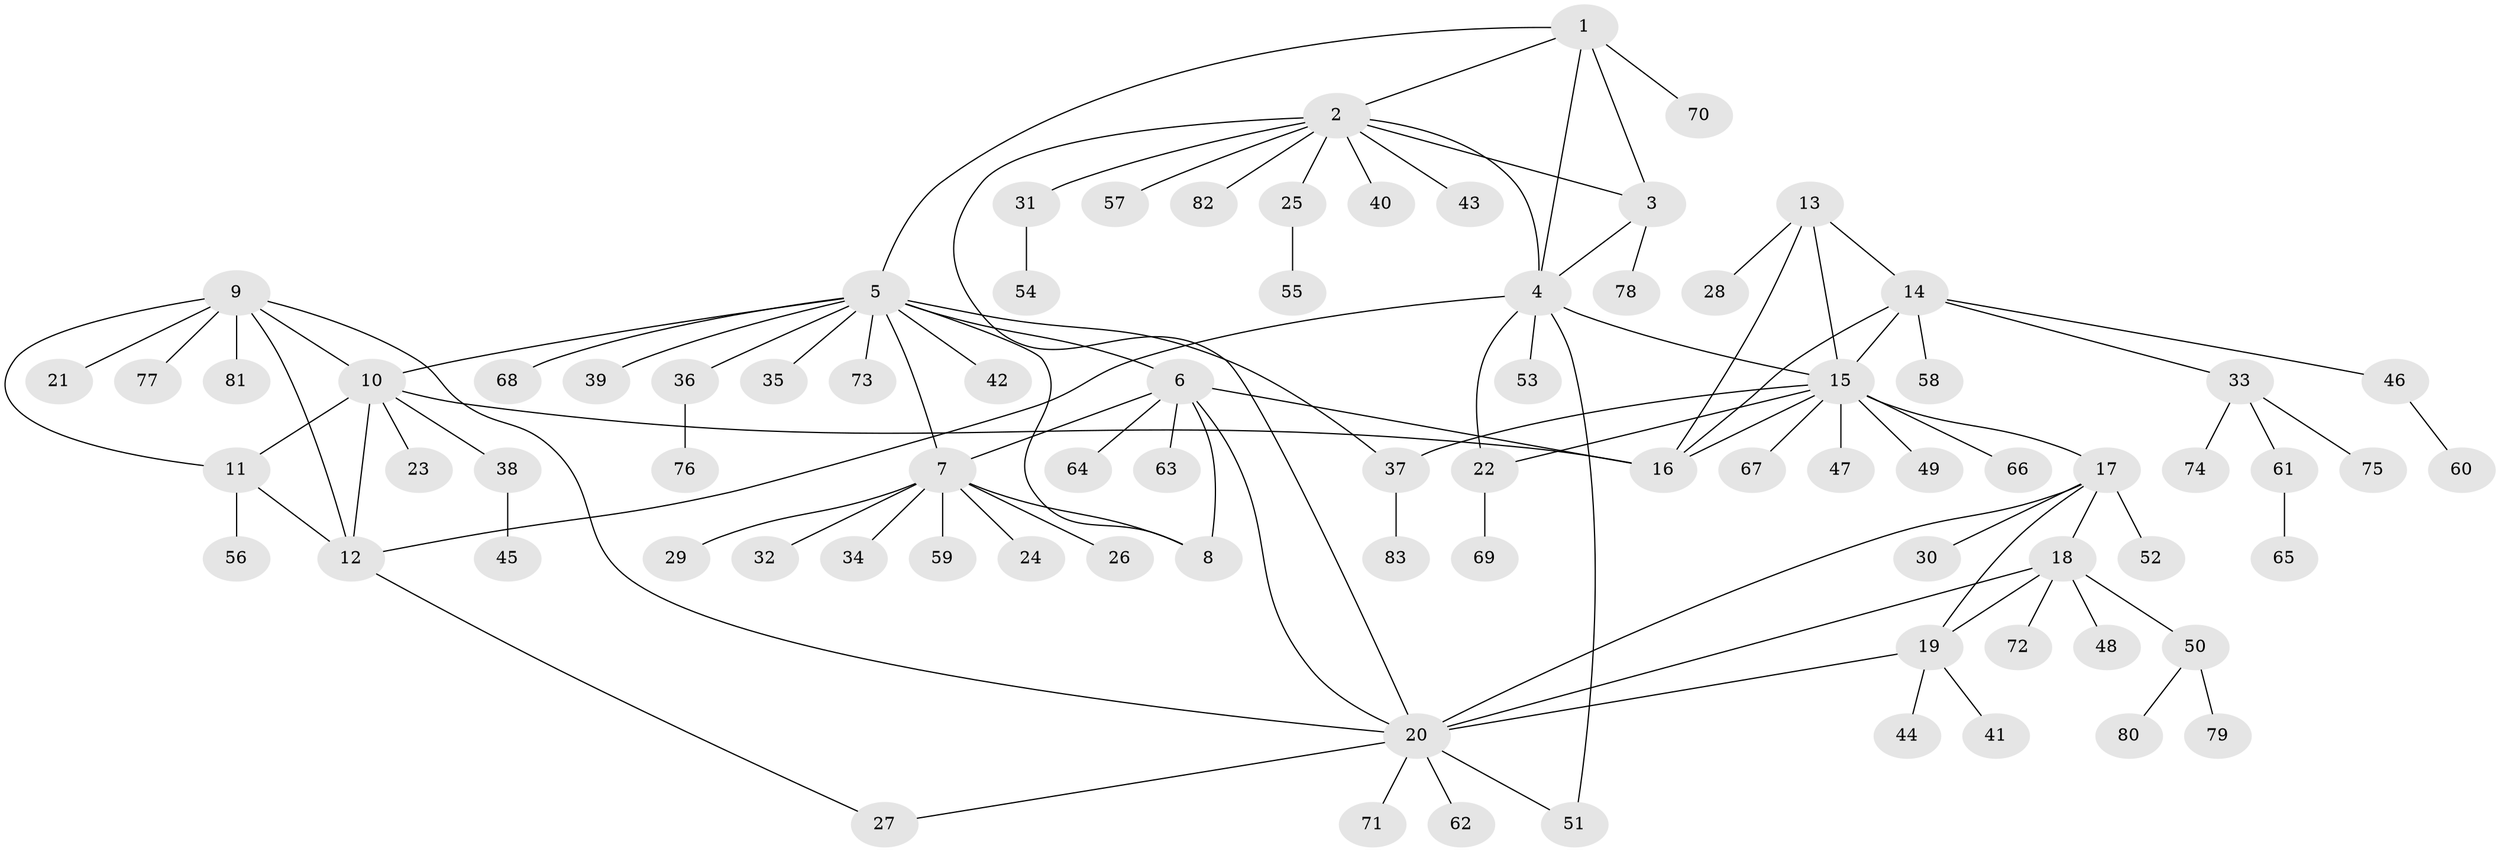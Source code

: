 // coarse degree distribution, {4: 0.08064516129032258, 9: 0.03225806451612903, 3: 0.016129032258064516, 11: 0.016129032258064516, 16: 0.016129032258064516, 5: 0.04838709677419355, 6: 0.016129032258064516, 7: 0.03225806451612903, 10: 0.016129032258064516, 1: 0.6612903225806451, 2: 0.06451612903225806}
// Generated by graph-tools (version 1.1) at 2025/24/03/03/25 07:24:10]
// undirected, 83 vertices, 107 edges
graph export_dot {
graph [start="1"]
  node [color=gray90,style=filled];
  1;
  2;
  3;
  4;
  5;
  6;
  7;
  8;
  9;
  10;
  11;
  12;
  13;
  14;
  15;
  16;
  17;
  18;
  19;
  20;
  21;
  22;
  23;
  24;
  25;
  26;
  27;
  28;
  29;
  30;
  31;
  32;
  33;
  34;
  35;
  36;
  37;
  38;
  39;
  40;
  41;
  42;
  43;
  44;
  45;
  46;
  47;
  48;
  49;
  50;
  51;
  52;
  53;
  54;
  55;
  56;
  57;
  58;
  59;
  60;
  61;
  62;
  63;
  64;
  65;
  66;
  67;
  68;
  69;
  70;
  71;
  72;
  73;
  74;
  75;
  76;
  77;
  78;
  79;
  80;
  81;
  82;
  83;
  1 -- 2;
  1 -- 3;
  1 -- 4;
  1 -- 5;
  1 -- 70;
  2 -- 3;
  2 -- 4;
  2 -- 20;
  2 -- 25;
  2 -- 31;
  2 -- 40;
  2 -- 43;
  2 -- 57;
  2 -- 82;
  3 -- 4;
  3 -- 78;
  4 -- 12;
  4 -- 15;
  4 -- 22;
  4 -- 51;
  4 -- 53;
  5 -- 6;
  5 -- 7;
  5 -- 8;
  5 -- 10;
  5 -- 35;
  5 -- 36;
  5 -- 37;
  5 -- 39;
  5 -- 42;
  5 -- 68;
  5 -- 73;
  6 -- 7;
  6 -- 8;
  6 -- 16;
  6 -- 20;
  6 -- 63;
  6 -- 64;
  7 -- 8;
  7 -- 24;
  7 -- 26;
  7 -- 29;
  7 -- 32;
  7 -- 34;
  7 -- 59;
  9 -- 10;
  9 -- 11;
  9 -- 12;
  9 -- 20;
  9 -- 21;
  9 -- 77;
  9 -- 81;
  10 -- 11;
  10 -- 12;
  10 -- 16;
  10 -- 23;
  10 -- 38;
  11 -- 12;
  11 -- 56;
  12 -- 27;
  13 -- 14;
  13 -- 15;
  13 -- 16;
  13 -- 28;
  14 -- 15;
  14 -- 16;
  14 -- 33;
  14 -- 46;
  14 -- 58;
  15 -- 16;
  15 -- 17;
  15 -- 22;
  15 -- 37;
  15 -- 47;
  15 -- 49;
  15 -- 66;
  15 -- 67;
  17 -- 18;
  17 -- 19;
  17 -- 20;
  17 -- 30;
  17 -- 52;
  18 -- 19;
  18 -- 20;
  18 -- 48;
  18 -- 50;
  18 -- 72;
  19 -- 20;
  19 -- 41;
  19 -- 44;
  20 -- 27;
  20 -- 51;
  20 -- 62;
  20 -- 71;
  22 -- 69;
  25 -- 55;
  31 -- 54;
  33 -- 61;
  33 -- 74;
  33 -- 75;
  36 -- 76;
  37 -- 83;
  38 -- 45;
  46 -- 60;
  50 -- 79;
  50 -- 80;
  61 -- 65;
}
